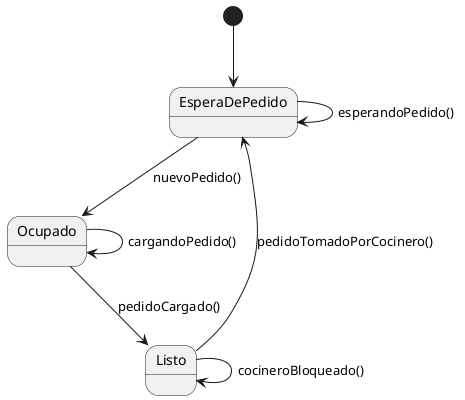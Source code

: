 @startuml Encargado
    [*] --> EsperaDePedido
    EsperaDePedido --> EsperaDePedido : esperandoPedido()
    EsperaDePedido --> Ocupado : nuevoPedido()
    Ocupado --> Ocupado : cargandoPedido()
    Ocupado --> Listo: pedidoCargado()
    Listo --> Listo : cocineroBloqueado()
    Listo --> EsperaDePedido : pedidoTomadoPorCocinero()
@enduml